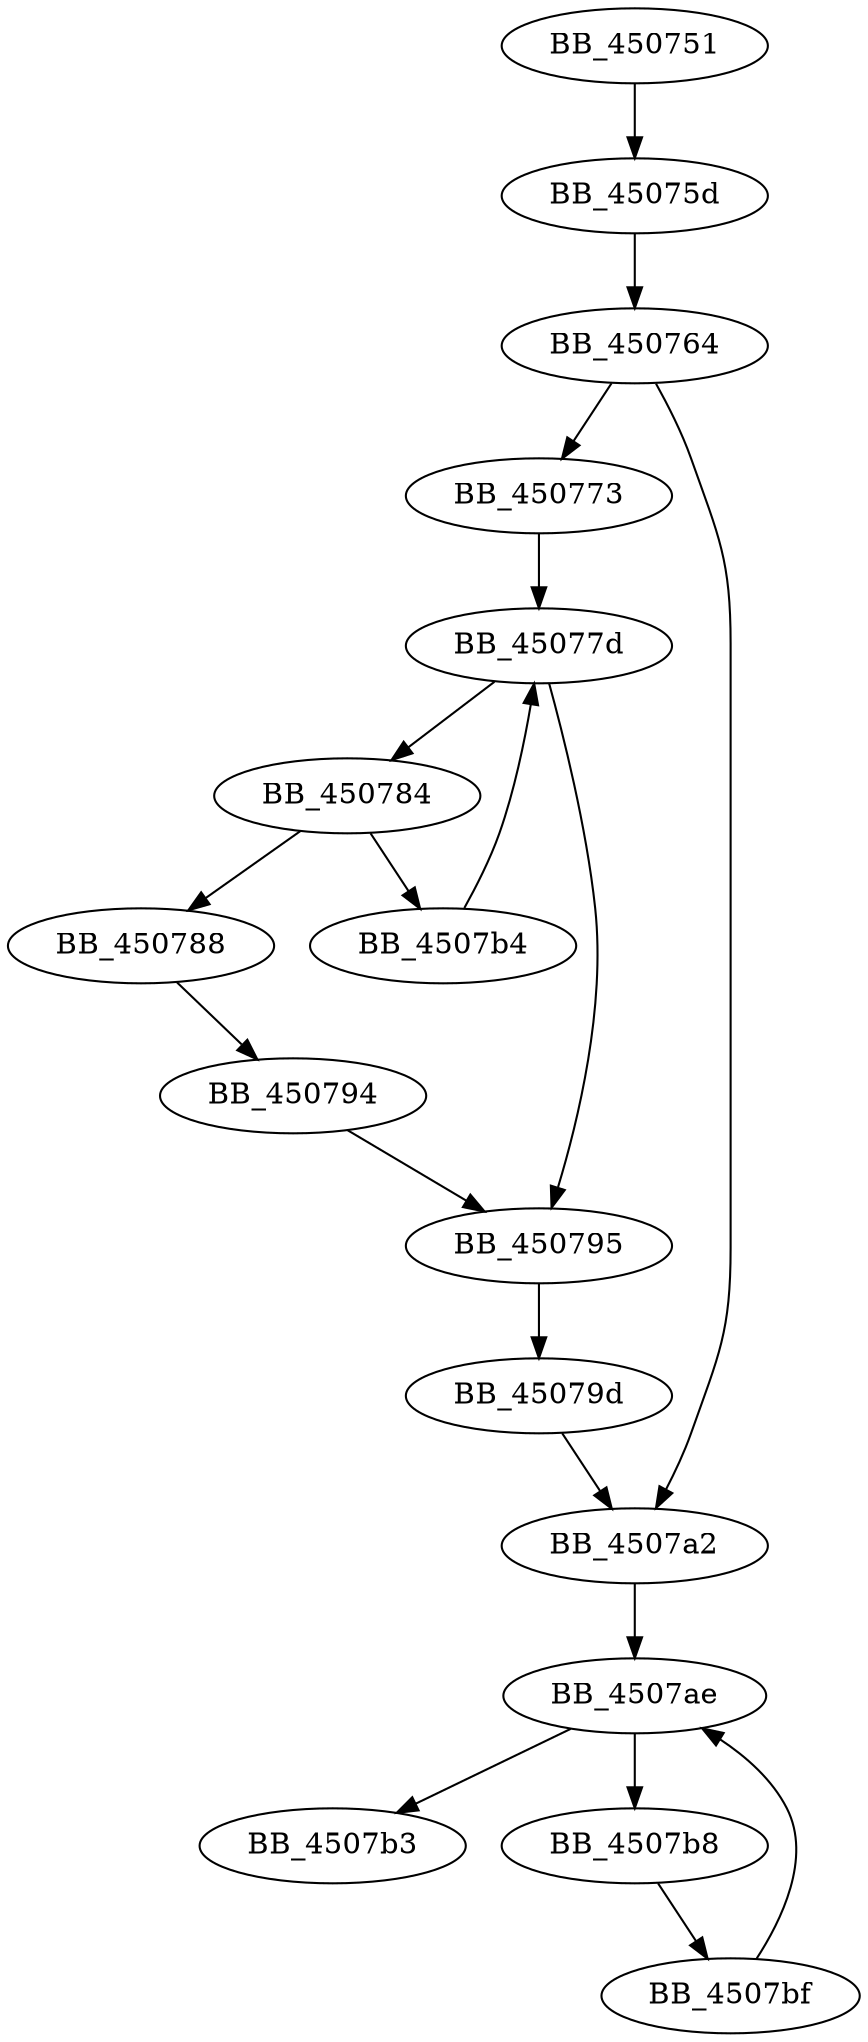 DiGraph sub_450751{
BB_450751->BB_45075d
BB_45075d->BB_450764
BB_450764->BB_450773
BB_450764->BB_4507a2
BB_450773->BB_45077d
BB_45077d->BB_450784
BB_45077d->BB_450795
BB_450784->BB_450788
BB_450784->BB_4507b4
BB_450788->BB_450794
BB_450794->BB_450795
BB_450795->BB_45079d
BB_45079d->BB_4507a2
BB_4507a2->BB_4507ae
BB_4507ae->BB_4507b3
BB_4507ae->BB_4507b8
BB_4507b4->BB_45077d
BB_4507b8->BB_4507bf
BB_4507bf->BB_4507ae
}
